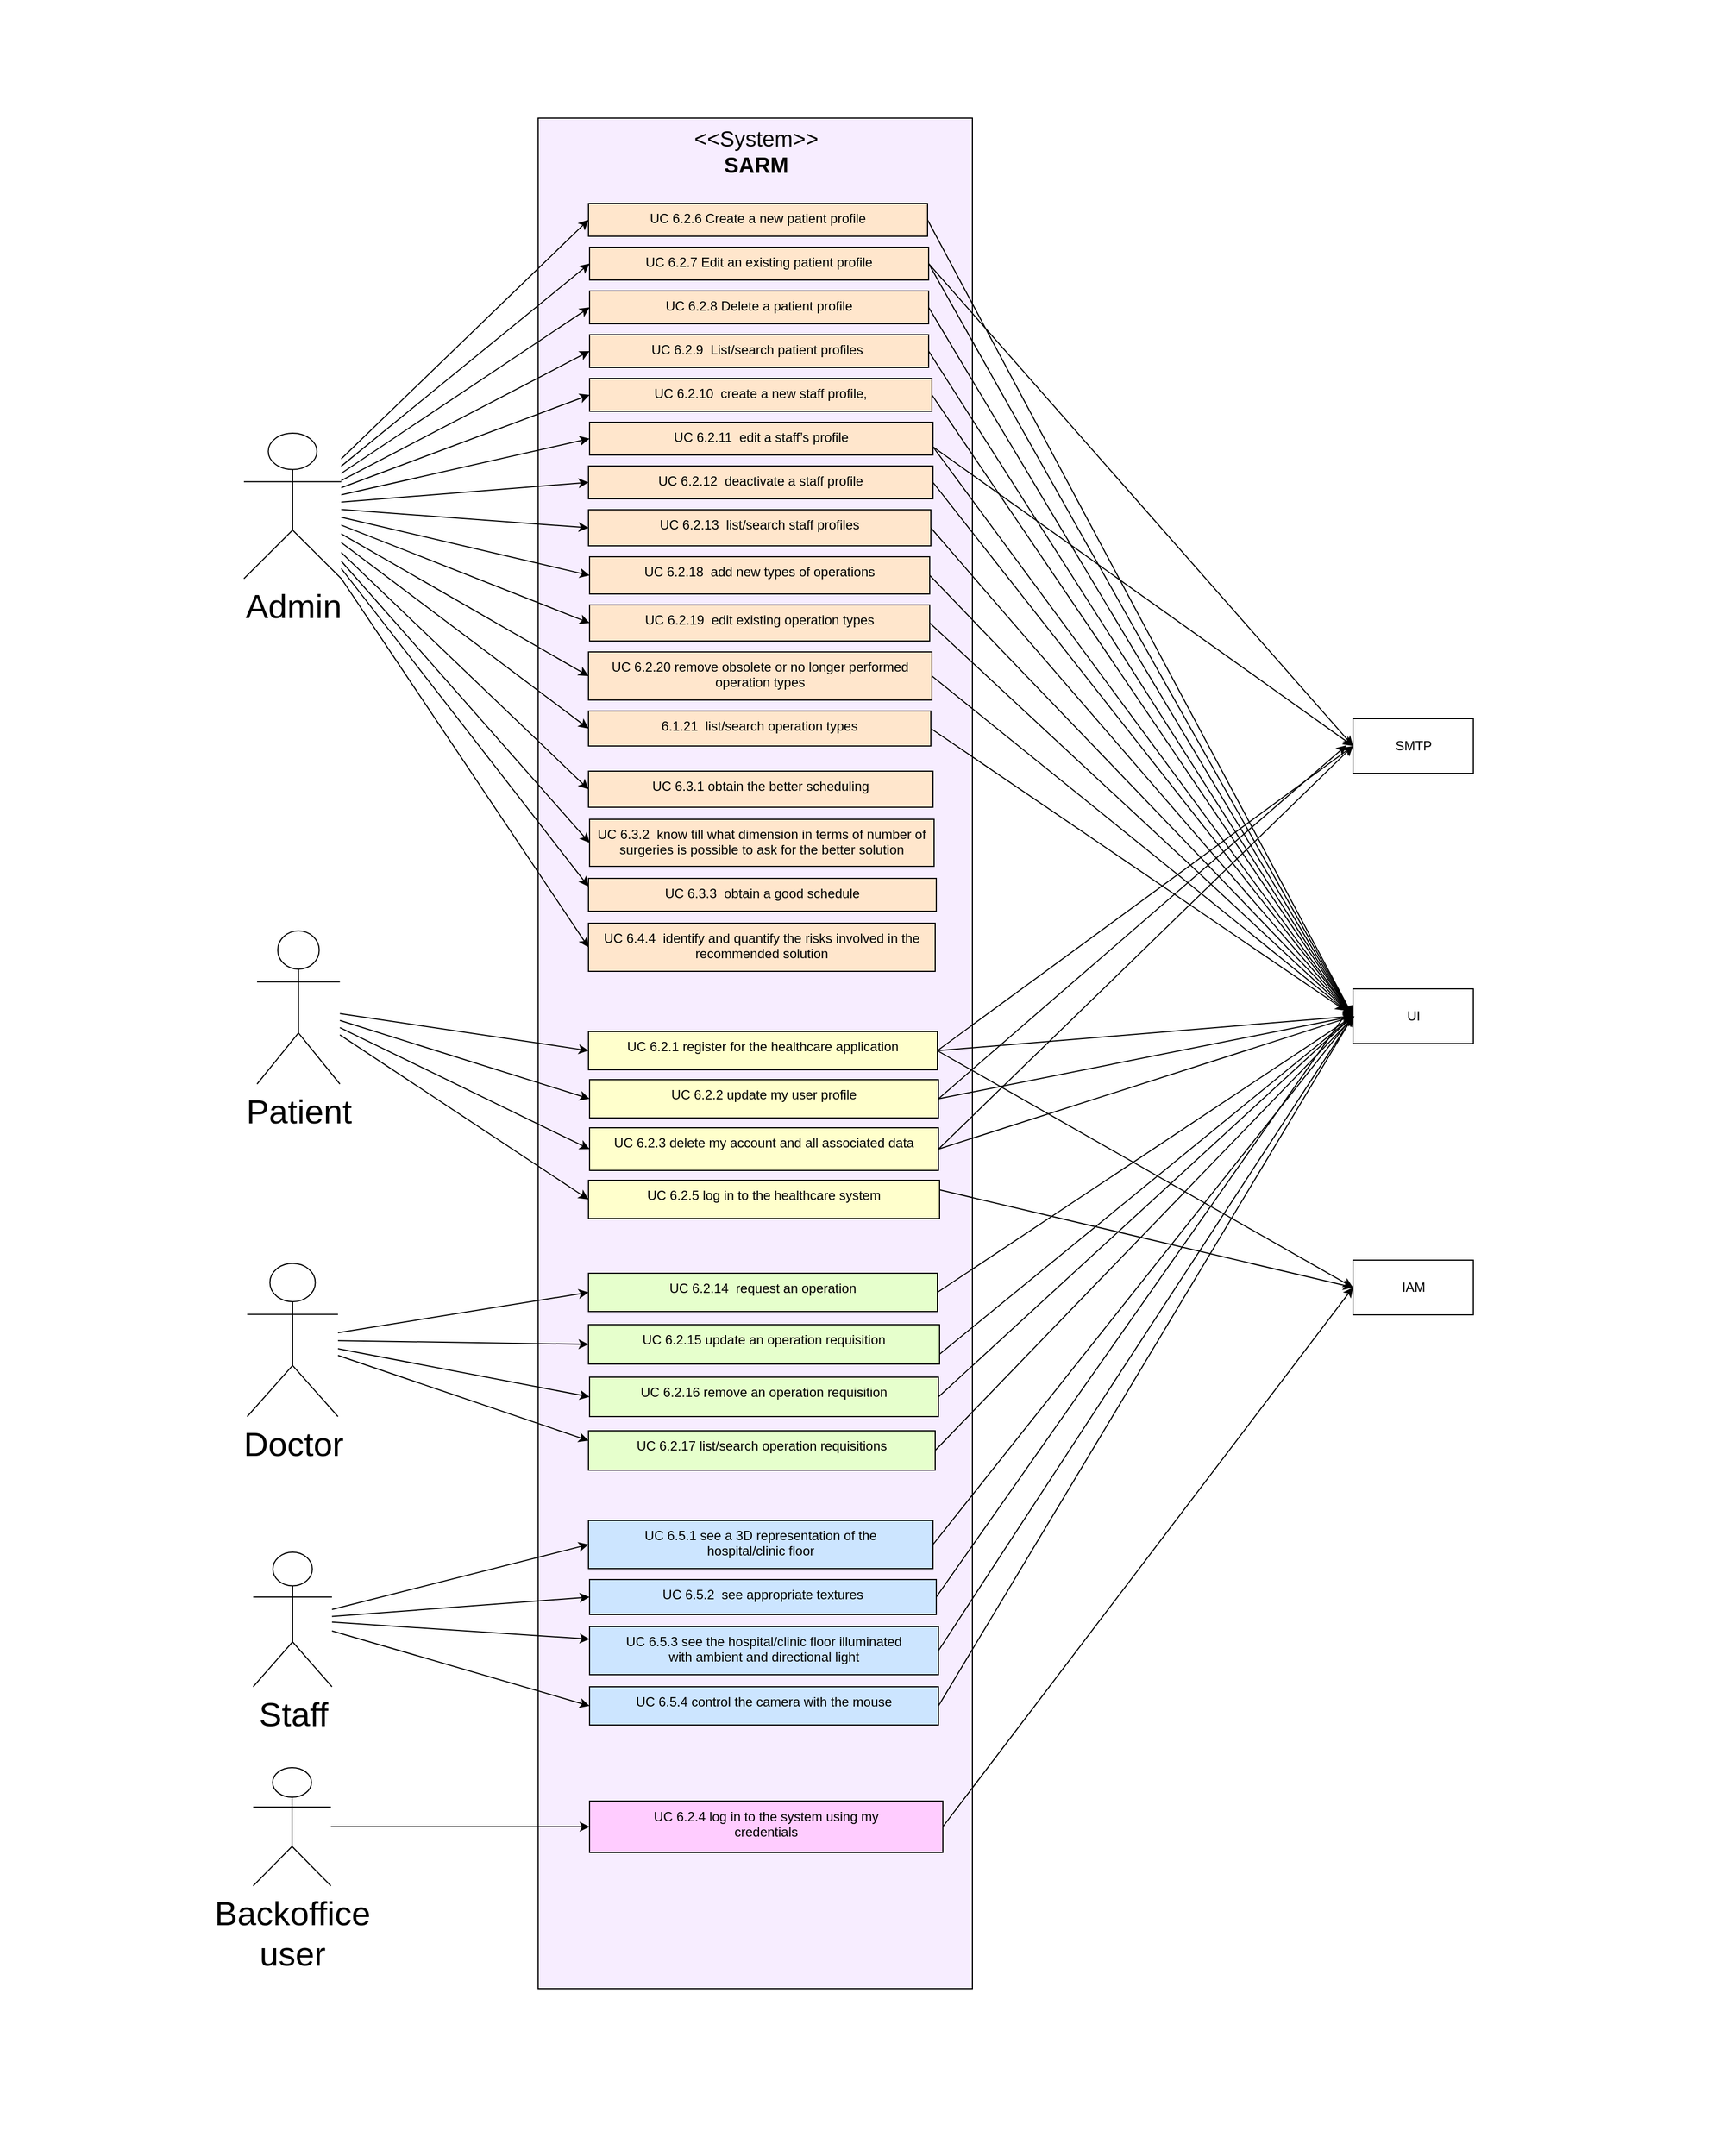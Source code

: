 <mxfile>
    <diagram id="1Ppz6q04f_pC2L-XRFzI" name="Page-1">
        <mxGraphModel dx="2739" dy="2407" grid="0" gridSize="10" guides="1" tooltips="1" connect="1" arrows="1" fold="1" page="1" pageScale="1" pageWidth="850" pageHeight="1100" background="#ffffff" math="0" shadow="0">
            <root>
                <mxCell id="0"/>
                <mxCell id="1" parent="0"/>
                <mxCell id="75" value="&lt;font style=&quot;font-size: 20px;&quot;&gt;&amp;lt;&amp;lt;System&amp;gt;&amp;gt;&lt;br&gt;&lt;b&gt;SARM&lt;/b&gt;&lt;/font&gt;" style="html=1;align=center;verticalAlign=top;dashed=0;fillColor=#F7EDFF;strokeColor=#000000;fontColor=#000000;labelBackgroundColor=none;" parent="1" vertex="1">
                    <mxGeometry x="244" y="-68" width="397" height="1710" as="geometry"/>
                </mxCell>
                <mxCell id="5" value="" style="edgeStyle=none;html=1;fontColor=#000000;strokeColor=#000000;entryX=0;entryY=0.5;entryDx=0;entryDy=0;" parent="1" source="3" target="4" edge="1">
                    <mxGeometry relative="1" as="geometry"/>
                </mxCell>
                <mxCell id="7" value="" style="edgeStyle=none;html=1;strokeColor=#000000;fontColor=#000000;entryX=0;entryY=0.5;entryDx=0;entryDy=0;" parent="1" source="3" target="6" edge="1">
                    <mxGeometry relative="1" as="geometry"/>
                </mxCell>
                <mxCell id="9" value="" style="edgeStyle=none;html=1;strokeColor=#000000;fontColor=#000000;entryX=0;entryY=0.5;entryDx=0;entryDy=0;" parent="1" source="3" target="8" edge="1">
                    <mxGeometry relative="1" as="geometry"/>
                </mxCell>
                <mxCell id="11" value="" style="edgeStyle=none;html=1;strokeColor=#000000;fontColor=#000000;entryX=0;entryY=0.5;entryDx=0;entryDy=0;" parent="1" source="3" target="10" edge="1">
                    <mxGeometry relative="1" as="geometry"/>
                </mxCell>
                <mxCell id="15" value="" style="edgeStyle=none;html=1;strokeColor=#000000;fontColor=#000000;entryX=0;entryY=0.5;entryDx=0;entryDy=0;" parent="1" source="3" target="14" edge="1">
                    <mxGeometry relative="1" as="geometry"/>
                </mxCell>
                <mxCell id="17" value="" style="edgeStyle=none;html=1;strokeColor=#000000;fontColor=#000000;entryX=0;entryY=0.5;entryDx=0;entryDy=0;" parent="1" source="3" target="16" edge="1">
                    <mxGeometry relative="1" as="geometry"/>
                </mxCell>
                <mxCell id="20" value="" style="edgeStyle=none;html=1;strokeColor=#000000;fontColor=#000000;entryX=0;entryY=0.5;entryDx=0;entryDy=0;" parent="1" source="3" target="19" edge="1">
                    <mxGeometry relative="1" as="geometry"/>
                </mxCell>
                <mxCell id="23" value="" style="edgeStyle=none;html=1;strokeColor=#000000;fontColor=#000000;entryX=0;entryY=0.5;entryDx=0;entryDy=0;" parent="1" source="3" target="22" edge="1">
                    <mxGeometry relative="1" as="geometry"/>
                </mxCell>
                <mxCell id="25" value="" style="edgeStyle=none;html=1;strokeColor=#000000;fontColor=#000000;entryX=0;entryY=0.5;entryDx=0;entryDy=0;" parent="1" source="3" target="24" edge="1">
                    <mxGeometry relative="1" as="geometry"/>
                </mxCell>
                <mxCell id="27" value="" style="edgeStyle=none;html=1;strokeColor=#000000;fontColor=#000000;entryX=0;entryY=0.5;entryDx=0;entryDy=0;" parent="1" source="3" target="26" edge="1">
                    <mxGeometry relative="1" as="geometry"/>
                </mxCell>
                <mxCell id="29" value="" style="edgeStyle=none;html=1;strokeColor=#000000;fontColor=#000000;entryX=0;entryY=0.5;entryDx=0;entryDy=0;" parent="1" source="3" target="28" edge="1">
                    <mxGeometry relative="1" as="geometry"/>
                </mxCell>
                <mxCell id="31" value="" style="edgeStyle=none;html=1;strokeColor=#000000;fontColor=#000000;entryX=0;entryY=0.5;entryDx=0;entryDy=0;" parent="1" source="3" target="30" edge="1">
                    <mxGeometry relative="1" as="geometry"/>
                </mxCell>
                <mxCell id="33" value="" style="edgeStyle=none;html=1;strokeColor=#000000;fontColor=#000000;entryX=0;entryY=0.5;entryDx=0;entryDy=0;" parent="1" source="3" target="32" edge="1">
                    <mxGeometry relative="1" as="geometry"/>
                </mxCell>
                <mxCell id="35" value="" style="edgeStyle=none;html=1;strokeColor=#000000;fontColor=#000000;entryX=0;entryY=0.5;entryDx=0;entryDy=0;" parent="1" source="3" target="34" edge="1">
                    <mxGeometry relative="1" as="geometry"/>
                </mxCell>
                <mxCell id="37" value="" style="edgeStyle=none;html=1;strokeColor=#000000;fontColor=#000000;entryX=0;entryY=0.25;entryDx=0;entryDy=0;" parent="1" source="3" target="36" edge="1">
                    <mxGeometry relative="1" as="geometry"/>
                </mxCell>
                <mxCell id="39" value="" style="edgeStyle=none;html=1;strokeColor=#000000;fontColor=#000000;entryX=0;entryY=0.5;entryDx=0;entryDy=0;" parent="1" source="3" target="38" edge="1">
                    <mxGeometry relative="1" as="geometry"/>
                </mxCell>
                <mxCell id="3" value="Admin" style="shape=umlActor;verticalLabelPosition=bottom;verticalAlign=top;html=1;strokeColor=#000000;fillColor=none;fontColor=#000000;fontSize=31;" parent="1" vertex="1">
                    <mxGeometry x="-25" y="220" width="89" height="133" as="geometry"/>
                </mxCell>
                <mxCell id="79" style="edgeStyle=none;html=1;entryX=0;entryY=0.5;entryDx=0;entryDy=0;strokeColor=#000000;fontSize=20;fontColor=#000000;endArrow=classic;endFill=1;exitX=1;exitY=0.5;exitDx=0;exitDy=0;" parent="1" source="4" target="76" edge="1">
                    <mxGeometry relative="1" as="geometry"/>
                </mxCell>
                <mxCell id="4" value="UC 6.2.6 Create a new patient profile" style="whiteSpace=wrap;html=1;verticalAlign=top;fillColor=#FFE6CC;strokeColor=#000000;fontColor=#000000;" parent="1" vertex="1">
                    <mxGeometry x="290" y="10" width="310" height="30" as="geometry"/>
                </mxCell>
                <mxCell id="80" style="edgeStyle=none;html=1;entryX=0;entryY=0.5;entryDx=0;entryDy=0;strokeColor=#000000;fontSize=20;fontColor=#000000;endArrow=classic;endFill=1;exitX=1;exitY=0.5;exitDx=0;exitDy=0;" parent="1" source="6" target="76" edge="1">
                    <mxGeometry relative="1" as="geometry"/>
                </mxCell>
                <mxCell id="84" style="edgeStyle=none;html=1;exitX=1;exitY=0.5;exitDx=0;exitDy=0;entryX=0;entryY=0.5;entryDx=0;entryDy=0;strokeColor=#000000;fontSize=20;fontColor=#000000;endArrow=classic;endFill=1;" parent="1" source="6" target="13" edge="1">
                    <mxGeometry relative="1" as="geometry"/>
                </mxCell>
                <mxCell id="6" value="UC 6.2.7 Edit an existing patient profile" style="whiteSpace=wrap;html=1;verticalAlign=top;fillColor=#FFE6CC;strokeColor=#000000;fontColor=#000000;" parent="1" vertex="1">
                    <mxGeometry x="291" y="50" width="310" height="30" as="geometry"/>
                </mxCell>
                <mxCell id="81" style="edgeStyle=none;html=1;entryX=0;entryY=0.5;entryDx=0;entryDy=0;strokeColor=#000000;fontSize=20;fontColor=#000000;endArrow=classic;endFill=1;exitX=1;exitY=0.5;exitDx=0;exitDy=0;" parent="1" source="8" target="76" edge="1">
                    <mxGeometry relative="1" as="geometry"/>
                </mxCell>
                <mxCell id="8" value="UC 6.2.8 Delete a patient profile" style="whiteSpace=wrap;html=1;verticalAlign=top;fillColor=#FFE6CC;strokeColor=#000000;fontColor=#000000;" parent="1" vertex="1">
                    <mxGeometry x="291" y="90" width="310" height="30" as="geometry"/>
                </mxCell>
                <mxCell id="82" style="edgeStyle=none;html=1;entryX=0;entryY=0.5;entryDx=0;entryDy=0;strokeColor=#000000;fontSize=20;fontColor=#000000;endArrow=classic;endFill=1;exitX=1;exitY=0.5;exitDx=0;exitDy=0;" parent="1" source="10" target="76" edge="1">
                    <mxGeometry relative="1" as="geometry"/>
                </mxCell>
                <mxCell id="10" value="UC 6.2.9&amp;nbsp; List/search patient profiles&amp;nbsp;" style="whiteSpace=wrap;html=1;verticalAlign=top;fillColor=#FFE6CC;strokeColor=#000000;fontColor=#000000;" parent="1" vertex="1">
                    <mxGeometry x="291" y="130" width="310" height="30" as="geometry"/>
                </mxCell>
                <mxCell id="12" value="IAM" style="html=1;strokeColor=#000000;fontColor=#000000;fillColor=none;" parent="1" vertex="1">
                    <mxGeometry x="989" y="976" width="110" height="50" as="geometry"/>
                </mxCell>
                <mxCell id="13" value="SMTP" style="html=1;strokeColor=#000000;fontColor=#000000;fillColor=none;" parent="1" vertex="1">
                    <mxGeometry x="989" y="481" width="110" height="50" as="geometry"/>
                </mxCell>
                <mxCell id="83" style="edgeStyle=none;html=1;entryX=0;entryY=0.5;entryDx=0;entryDy=0;strokeColor=#000000;fontSize=20;fontColor=#000000;endArrow=classic;endFill=1;exitX=1;exitY=0.5;exitDx=0;exitDy=0;" parent="1" source="14" target="76" edge="1">
                    <mxGeometry relative="1" as="geometry"/>
                </mxCell>
                <mxCell id="14" value="UC 6.2.10&amp;nbsp; create a new staff profile," style="whiteSpace=wrap;html=1;verticalAlign=top;fillColor=#FFE6CC;strokeColor=#000000;fontColor=#000000;" parent="1" vertex="1">
                    <mxGeometry x="291" y="170" width="313" height="30" as="geometry"/>
                </mxCell>
                <mxCell id="85" style="edgeStyle=none;html=1;exitX=1;exitY=0.75;exitDx=0;exitDy=0;entryX=0;entryY=0.5;entryDx=0;entryDy=0;strokeColor=#000000;fontSize=20;fontColor=#000000;endArrow=classic;endFill=1;" parent="1" source="16" target="13" edge="1">
                    <mxGeometry relative="1" as="geometry"/>
                </mxCell>
                <mxCell id="86" style="edgeStyle=none;html=1;entryX=0;entryY=0.5;entryDx=0;entryDy=0;strokeColor=#000000;fontSize=20;fontColor=#000000;endArrow=classic;endFill=1;exitX=1;exitY=0.75;exitDx=0;exitDy=0;" parent="1" source="16" target="76" edge="1">
                    <mxGeometry relative="1" as="geometry"/>
                </mxCell>
                <mxCell id="16" value="UC 6.2.11&amp;nbsp; edit a staff’s profile" style="whiteSpace=wrap;html=1;verticalAlign=top;fillColor=#FFE6CC;strokeColor=#000000;fontColor=#000000;" parent="1" vertex="1">
                    <mxGeometry x="291" y="210" width="314" height="30" as="geometry"/>
                </mxCell>
                <mxCell id="87" style="edgeStyle=none;html=1;entryX=0;entryY=0.5;entryDx=0;entryDy=0;strokeColor=#000000;fontSize=20;fontColor=#000000;endArrow=classic;endFill=1;exitX=1;exitY=0.5;exitDx=0;exitDy=0;" parent="1" source="19" target="76" edge="1">
                    <mxGeometry relative="1" as="geometry"/>
                </mxCell>
                <mxCell id="19" value="UC 6.2.12&amp;nbsp; deactivate a staff profile" style="whiteSpace=wrap;html=1;verticalAlign=top;fillColor=#FFE6CC;strokeColor=#000000;fontColor=#000000;" parent="1" vertex="1">
                    <mxGeometry x="290" y="250" width="315" height="30" as="geometry"/>
                </mxCell>
                <mxCell id="88" style="edgeStyle=none;html=1;entryX=0;entryY=0.5;entryDx=0;entryDy=0;strokeColor=#000000;fontSize=20;fontColor=#000000;endArrow=classic;endFill=1;exitX=1;exitY=0.5;exitDx=0;exitDy=0;" parent="1" source="22" target="76" edge="1">
                    <mxGeometry relative="1" as="geometry"/>
                </mxCell>
                <mxCell id="22" value="UC 6.2.13&amp;nbsp; list/search staff profiles" style="whiteSpace=wrap;html=1;verticalAlign=top;fillColor=#FFE6CC;strokeColor=#000000;fontColor=#000000;" parent="1" vertex="1">
                    <mxGeometry x="290" y="290" width="313" height="33" as="geometry"/>
                </mxCell>
                <mxCell id="89" style="edgeStyle=none;html=1;entryX=0;entryY=0.5;entryDx=0;entryDy=0;strokeColor=#000000;fontSize=20;fontColor=#000000;endArrow=classic;endFill=1;exitX=1;exitY=0.5;exitDx=0;exitDy=0;" parent="1" source="24" target="76" edge="1">
                    <mxGeometry relative="1" as="geometry"/>
                </mxCell>
                <mxCell id="24" value="UC 6.2.18&amp;nbsp; add new types of operations" style="whiteSpace=wrap;html=1;verticalAlign=top;fillColor=#FFE6CC;strokeColor=#000000;fontColor=#000000;" parent="1" vertex="1">
                    <mxGeometry x="291" y="333" width="311" height="34" as="geometry"/>
                </mxCell>
                <mxCell id="90" style="edgeStyle=none;html=1;entryX=0;entryY=0.5;entryDx=0;entryDy=0;strokeColor=#000000;fontSize=20;fontColor=#000000;endArrow=classic;endFill=1;exitX=1;exitY=0.5;exitDx=0;exitDy=0;" parent="1" source="26" target="76" edge="1">
                    <mxGeometry relative="1" as="geometry"/>
                </mxCell>
                <mxCell id="26" value="UC 6.2.19&amp;nbsp; edit existing operation types" style="whiteSpace=wrap;html=1;verticalAlign=top;fillColor=#FFE6CC;strokeColor=#000000;fontColor=#000000;" parent="1" vertex="1">
                    <mxGeometry x="291" y="377" width="311" height="33" as="geometry"/>
                </mxCell>
                <mxCell id="91" style="edgeStyle=none;html=1;entryX=0;entryY=0.5;entryDx=0;entryDy=0;strokeColor=#000000;fontSize=20;fontColor=#000000;endArrow=classic;endFill=1;exitX=1;exitY=0.5;exitDx=0;exitDy=0;" parent="1" source="28" target="76" edge="1">
                    <mxGeometry relative="1" as="geometry"/>
                </mxCell>
                <mxCell id="28" value="UC 6.2.20&amp;nbsp;remove obsolete or no longer performed operation types" style="whiteSpace=wrap;html=1;verticalAlign=top;fillColor=#FFE6CC;strokeColor=#000000;fontColor=#000000;" parent="1" vertex="1">
                    <mxGeometry x="290" y="420" width="314" height="44" as="geometry"/>
                </mxCell>
                <mxCell id="92" style="edgeStyle=none;html=1;strokeColor=#000000;fontSize=20;fontColor=#000000;endArrow=classic;endFill=1;exitX=1;exitY=0.5;exitDx=0;exitDy=0;" parent="1" source="30" edge="1">
                    <mxGeometry relative="1" as="geometry">
                        <mxPoint x="982.0" y="747.833" as="targetPoint"/>
                    </mxGeometry>
                </mxCell>
                <mxCell id="30" value="6.1.21&amp;nbsp; list/search operation types" style="whiteSpace=wrap;html=1;verticalAlign=top;fillColor=#FFE6CC;strokeColor=#000000;fontColor=#000000;" parent="1" vertex="1">
                    <mxGeometry x="290" y="474" width="313" height="32" as="geometry"/>
                </mxCell>
                <mxCell id="32" value="UC 6.3.1&amp;nbsp;obtain the better scheduling " style="whiteSpace=wrap;html=1;verticalAlign=top;fillColor=#FFE6CC;strokeColor=#000000;fontColor=#000000;" parent="1" vertex="1">
                    <mxGeometry x="290" y="529" width="315" height="33" as="geometry"/>
                </mxCell>
                <mxCell id="34" value="UC 6.3.2&amp;nbsp; know till what dimension in terms of number of surgeries is possible to ask for the better solution" style="whiteSpace=wrap;html=1;verticalAlign=top;fillColor=#FFE6CC;strokeColor=#000000;fontColor=#000000;" parent="1" vertex="1">
                    <mxGeometry x="291" y="573" width="315" height="43" as="geometry"/>
                </mxCell>
                <mxCell id="36" value="UC 6.3.3&amp;nbsp; obtain a good schedule" style="whiteSpace=wrap;html=1;verticalAlign=top;fillColor=#FFE6CC;strokeColor=#000000;fontColor=#000000;" parent="1" vertex="1">
                    <mxGeometry x="290" y="627" width="318" height="30" as="geometry"/>
                </mxCell>
                <mxCell id="38" value="UC 6.4.4&amp;nbsp; identify and quantify the risks involved in the &lt;br/&gt;recommended solution" style="whiteSpace=wrap;html=1;verticalAlign=top;fillColor=#FFE6CC;strokeColor=#000000;fontColor=#000000;" parent="1" vertex="1">
                    <mxGeometry x="290" y="668" width="317" height="44" as="geometry"/>
                </mxCell>
                <mxCell id="42" value="" style="edgeStyle=none;html=1;entryX=0;entryY=0.5;entryDx=0;entryDy=0;endArrow=classic;endFill=1;strokeColor=#000000;" parent="1" source="40" target="41" edge="1">
                    <mxGeometry relative="1" as="geometry"/>
                </mxCell>
                <mxCell id="45" value="" style="edgeStyle=none;html=1;strokeColor=#000000;endArrow=classic;endFill=1;entryX=0;entryY=0.5;entryDx=0;entryDy=0;" parent="1" source="40" target="44" edge="1">
                    <mxGeometry relative="1" as="geometry"/>
                </mxCell>
                <mxCell id="47" value="" style="edgeStyle=none;html=1;strokeColor=#000000;endArrow=classic;endFill=1;entryX=0;entryY=0.5;entryDx=0;entryDy=0;" parent="1" source="40" target="46" edge="1">
                    <mxGeometry relative="1" as="geometry"/>
                </mxCell>
                <mxCell id="49" value="" style="edgeStyle=none;html=1;strokeColor=#000000;endArrow=classic;endFill=1;entryX=0;entryY=0.5;entryDx=0;entryDy=0;" parent="1" source="40" target="48" edge="1">
                    <mxGeometry relative="1" as="geometry"/>
                </mxCell>
                <mxCell id="40" value="Patient" style="shape=umlActor;verticalLabelPosition=bottom;verticalAlign=top;html=1;strokeColor=#000000;fillColor=none;fontColor=#000000;fontSize=31;" parent="1" vertex="1">
                    <mxGeometry x="-13" y="675" width="75.75" height="140" as="geometry"/>
                </mxCell>
                <mxCell id="93" style="edgeStyle=none;html=1;entryX=0;entryY=0.5;entryDx=0;entryDy=0;strokeColor=#000000;fontSize=20;fontColor=#000000;endArrow=classic;endFill=1;exitX=1;exitY=0.5;exitDx=0;exitDy=0;" parent="1" source="41" target="12" edge="1">
                    <mxGeometry relative="1" as="geometry"/>
                </mxCell>
                <mxCell id="94" style="edgeStyle=none;html=1;entryX=0;entryY=0.5;entryDx=0;entryDy=0;strokeColor=#000000;fontSize=20;fontColor=#000000;endArrow=classic;endFill=1;exitX=1;exitY=0.5;exitDx=0;exitDy=0;" parent="1" source="41" target="76" edge="1">
                    <mxGeometry relative="1" as="geometry"/>
                </mxCell>
                <mxCell id="96" style="edgeStyle=none;html=1;exitX=1;exitY=0.5;exitDx=0;exitDy=0;entryX=0;entryY=0.5;entryDx=0;entryDy=0;strokeColor=#000000;fontSize=20;fontColor=#000000;endArrow=classic;endFill=1;" parent="1" source="41" target="13" edge="1">
                    <mxGeometry relative="1" as="geometry"/>
                </mxCell>
                <mxCell id="41" value="UC 6.2.1&amp;nbsp;register for the healthcare application" style="whiteSpace=wrap;html=1;verticalAlign=top;fillColor=#FFFFCC;strokeColor=#000000;fontColor=#000000;" parent="1" vertex="1">
                    <mxGeometry x="290" y="767" width="319" height="35" as="geometry"/>
                </mxCell>
                <mxCell id="95" style="edgeStyle=none;html=1;entryX=0;entryY=0.5;entryDx=0;entryDy=0;strokeColor=#000000;fontSize=20;fontColor=#000000;endArrow=classic;endFill=1;exitX=1;exitY=0.5;exitDx=0;exitDy=0;" parent="1" source="44" target="76" edge="1">
                    <mxGeometry relative="1" as="geometry"/>
                </mxCell>
                <mxCell id="108" style="edgeStyle=none;html=1;exitX=1;exitY=0.5;exitDx=0;exitDy=0;strokeColor=#030303;" edge="1" parent="1" source="44">
                    <mxGeometry relative="1" as="geometry">
                        <mxPoint x="982.906" y="505.419" as="targetPoint"/>
                    </mxGeometry>
                </mxCell>
                <mxCell id="44" value="UC 6.2.2&amp;nbsp;update my user profile" style="whiteSpace=wrap;html=1;verticalAlign=top;fillColor=#FFFFCC;strokeColor=#000000;fontColor=#000000;" parent="1" vertex="1">
                    <mxGeometry x="291" y="811" width="319" height="35" as="geometry"/>
                </mxCell>
                <mxCell id="97" style="edgeStyle=none;html=1;entryX=0;entryY=0.5;entryDx=0;entryDy=0;strokeColor=#000000;fontSize=20;fontColor=#000000;endArrow=classic;endFill=1;exitX=1;exitY=0.5;exitDx=0;exitDy=0;" parent="1" source="46" target="76" edge="1">
                    <mxGeometry relative="1" as="geometry"/>
                </mxCell>
                <mxCell id="109" style="edgeStyle=none;html=1;entryX=0;entryY=0.5;entryDx=0;entryDy=0;strokeColor=#030303;exitX=1;exitY=0.5;exitDx=0;exitDy=0;" edge="1" parent="1" source="46" target="13">
                    <mxGeometry relative="1" as="geometry"/>
                </mxCell>
                <mxCell id="46" value="UC 6.2.3&amp;nbsp;delete my account and all associated data" style="whiteSpace=wrap;html=1;verticalAlign=top;fillColor=#FFFFCC;strokeColor=#000000;fontColor=#000000;" parent="1" vertex="1">
                    <mxGeometry x="291" y="855" width="319" height="39" as="geometry"/>
                </mxCell>
                <mxCell id="98" style="edgeStyle=none;html=1;entryX=0;entryY=0.5;entryDx=0;entryDy=0;strokeColor=#000000;fontSize=20;fontColor=#000000;endArrow=classic;endFill=1;exitX=1;exitY=0.25;exitDx=0;exitDy=0;" parent="1" source="48" target="12" edge="1">
                    <mxGeometry relative="1" as="geometry"/>
                </mxCell>
                <mxCell id="48" value="UC 6.2.5&amp;nbsp;log in to the healthcare system" style="whiteSpace=wrap;html=1;verticalAlign=top;fillColor=#FFFFCC;strokeColor=#000000;fontColor=#000000;" parent="1" vertex="1">
                    <mxGeometry x="290" y="903" width="321" height="35" as="geometry"/>
                </mxCell>
                <mxCell id="53" value="" style="edgeStyle=none;html=1;strokeColor=#000000;endArrow=classic;endFill=1;entryX=0;entryY=0.5;entryDx=0;entryDy=0;" parent="1" source="51" target="52" edge="1">
                    <mxGeometry relative="1" as="geometry"/>
                </mxCell>
                <mxCell id="55" value="" style="edgeStyle=none;html=1;strokeColor=#000000;endArrow=classic;endFill=1;entryX=0;entryY=0.5;entryDx=0;entryDy=0;" parent="1" source="51" target="54" edge="1">
                    <mxGeometry relative="1" as="geometry"/>
                </mxCell>
                <mxCell id="59" value="" style="edgeStyle=none;html=1;strokeColor=#000000;endArrow=classic;endFill=1;entryX=0;entryY=0.5;entryDx=0;entryDy=0;" parent="1" source="51" target="58" edge="1">
                    <mxGeometry relative="1" as="geometry"/>
                </mxCell>
                <mxCell id="61" value="" style="edgeStyle=none;html=1;strokeColor=#000000;endArrow=classic;endFill=1;entryX=0;entryY=0.25;entryDx=0;entryDy=0;" parent="1" source="51" target="60" edge="1">
                    <mxGeometry relative="1" as="geometry"/>
                </mxCell>
                <mxCell id="51" value="&lt;font style=&quot;font-size: 31px;&quot;&gt;Doctor&lt;/font&gt;" style="shape=umlActor;verticalLabelPosition=bottom;verticalAlign=top;html=1;strokeColor=#000000;fillColor=none;fontColor=#000000;" parent="1" vertex="1">
                    <mxGeometry x="-22" y="979" width="83" height="140" as="geometry"/>
                </mxCell>
                <mxCell id="99" style="edgeStyle=none;html=1;entryX=0;entryY=0.5;entryDx=0;entryDy=0;strokeColor=#000000;fontSize=20;fontColor=#000000;endArrow=classic;endFill=1;exitX=1;exitY=0.5;exitDx=0;exitDy=0;" parent="1" source="52" target="76" edge="1">
                    <mxGeometry relative="1" as="geometry"/>
                </mxCell>
                <mxCell id="52" value="UC 6.2.14&amp;nbsp; request an operation" style="whiteSpace=wrap;html=1;verticalAlign=top;fillColor=#E6FFCC;strokeColor=#000000;fontColor=#000000;" parent="1" vertex="1">
                    <mxGeometry x="290" y="988" width="319" height="35" as="geometry"/>
                </mxCell>
                <mxCell id="100" style="edgeStyle=none;html=1;entryX=0;entryY=0.5;entryDx=0;entryDy=0;strokeColor=#000000;fontSize=20;fontColor=#000000;endArrow=classic;endFill=1;exitX=1;exitY=0.75;exitDx=0;exitDy=0;" parent="1" source="54" target="76" edge="1">
                    <mxGeometry relative="1" as="geometry"/>
                </mxCell>
                <mxCell id="54" value="UC 6.2.15&amp;nbsp;update an operation requisition" style="whiteSpace=wrap;html=1;verticalAlign=top;fillColor=#E6FFCC;strokeColor=#000000;fontColor=#000000;" parent="1" vertex="1">
                    <mxGeometry x="290" y="1035" width="321" height="36" as="geometry"/>
                </mxCell>
                <mxCell id="101" style="edgeStyle=none;html=1;entryX=0;entryY=0.5;entryDx=0;entryDy=0;strokeColor=#000000;fontSize=20;fontColor=#000000;endArrow=classic;endFill=1;exitX=1;exitY=0.5;exitDx=0;exitDy=0;" parent="1" source="58" target="76" edge="1">
                    <mxGeometry relative="1" as="geometry"/>
                </mxCell>
                <mxCell id="58" value="UC 6.2.16&amp;nbsp;remove an operation requisition" style="whiteSpace=wrap;html=1;verticalAlign=top;fillColor=#E6FFCC;strokeColor=#000000;fontColor=#000000;" parent="1" vertex="1">
                    <mxGeometry x="291" y="1083" width="319" height="36" as="geometry"/>
                </mxCell>
                <mxCell id="102" style="edgeStyle=none;html=1;strokeColor=#000000;fontSize=20;fontColor=#000000;endArrow=classic;endFill=1;exitX=1;exitY=0.5;exitDx=0;exitDy=0;" parent="1" source="60" edge="1">
                    <mxGeometry relative="1" as="geometry">
                        <mxPoint x="990.333" y="752.833" as="targetPoint"/>
                    </mxGeometry>
                </mxCell>
                <mxCell id="60" value="UC 6.2.17&amp;nbsp;list/search operation requisitions" style="whiteSpace=wrap;html=1;verticalAlign=top;fillColor=#E6FFCC;strokeColor=#000000;fontColor=#000000;" parent="1" vertex="1">
                    <mxGeometry x="290" y="1132" width="317" height="36" as="geometry"/>
                </mxCell>
                <mxCell id="64" value="" style="edgeStyle=none;html=1;strokeColor=#000000;endArrow=classic;endFill=1;entryX=0;entryY=0.5;entryDx=0;entryDy=0;" parent="1" source="62" target="63" edge="1">
                    <mxGeometry relative="1" as="geometry"/>
                </mxCell>
                <mxCell id="66" value="" style="edgeStyle=none;html=1;strokeColor=#000000;endArrow=classic;endFill=1;entryX=0;entryY=0.5;entryDx=0;entryDy=0;" parent="1" source="62" target="65" edge="1">
                    <mxGeometry relative="1" as="geometry">
                        <mxPoint x="293" y="1292" as="targetPoint"/>
                    </mxGeometry>
                </mxCell>
                <mxCell id="68" value="" style="edgeStyle=none;html=1;strokeColor=#000000;endArrow=classic;endFill=1;" parent="1" source="62" target="67" edge="1">
                    <mxGeometry relative="1" as="geometry"/>
                </mxCell>
                <mxCell id="70" value="" style="edgeStyle=none;html=1;strokeColor=#000000;endArrow=classic;endFill=1;entryX=0;entryY=0.5;entryDx=0;entryDy=0;" parent="1" source="62" target="69" edge="1">
                    <mxGeometry relative="1" as="geometry"/>
                </mxCell>
                <mxCell id="62" value="Staff" style="shape=umlActor;verticalLabelPosition=bottom;verticalAlign=top;html=1;strokeColor=#000000;fillColor=none;fontColor=#000000;fontSize=31;" parent="1" vertex="1">
                    <mxGeometry x="-16.5" y="1243" width="72" height="123" as="geometry"/>
                </mxCell>
                <mxCell id="103" style="edgeStyle=none;html=1;exitX=1;exitY=0.5;exitDx=0;exitDy=0;entryX=0;entryY=0.5;entryDx=0;entryDy=0;strokeColor=#000000;fontSize=20;fontColor=#000000;endArrow=classic;endFill=1;" parent="1" source="63" target="76" edge="1">
                    <mxGeometry relative="1" as="geometry"/>
                </mxCell>
                <mxCell id="63" value="UC 6.5.1&amp;nbsp;see a 3D representation of the &lt;br/&gt;hospital/clinic floor" style="whiteSpace=wrap;html=1;verticalAlign=top;fillColor=#CCE5FF;strokeColor=#000000;fontColor=#000000;" parent="1" vertex="1">
                    <mxGeometry x="290" y="1214" width="315" height="44" as="geometry"/>
                </mxCell>
                <mxCell id="104" style="edgeStyle=none;html=1;strokeColor=#000000;fontSize=20;fontColor=#000000;endArrow=classic;endFill=1;exitX=1;exitY=0.5;exitDx=0;exitDy=0;" parent="1" source="65" edge="1">
                    <mxGeometry relative="1" as="geometry">
                        <mxPoint x="987.0" y="744.5" as="targetPoint"/>
                    </mxGeometry>
                </mxCell>
                <mxCell id="65" value="UC 6.5.2&amp;nbsp;&amp;nbsp;see appropriate textures" style="whiteSpace=wrap;html=1;verticalAlign=top;fillColor=#CCE5FF;strokeColor=#000000;fontColor=#000000;" parent="1" vertex="1">
                    <mxGeometry x="291" y="1268" width="317" height="32" as="geometry"/>
                </mxCell>
                <mxCell id="106" style="edgeStyle=none;html=1;exitX=1;exitY=0.5;exitDx=0;exitDy=0;entryX=0;entryY=0.5;entryDx=0;entryDy=0;strokeColor=#000000;fontSize=20;fontColor=#000000;endArrow=classic;endFill=1;" parent="1" source="67" target="76" edge="1">
                    <mxGeometry relative="1" as="geometry"/>
                </mxCell>
                <mxCell id="67" value="UC 6.5.3&amp;nbsp;see the hospital/clinic floor illuminated &lt;br/&gt;with ambient and directional light" style="whiteSpace=wrap;html=1;verticalAlign=top;fillColor=#CCE5FF;strokeColor=#000000;fontColor=#000000;" parent="1" vertex="1">
                    <mxGeometry x="291" y="1311" width="319" height="44" as="geometry"/>
                </mxCell>
                <mxCell id="107" style="edgeStyle=none;html=1;exitX=1;exitY=0.5;exitDx=0;exitDy=0;entryX=0;entryY=0.5;entryDx=0;entryDy=0;strokeColor=#000000;fontSize=20;fontColor=#000000;endArrow=classic;endFill=1;" parent="1" source="69" target="76" edge="1">
                    <mxGeometry relative="1" as="geometry"/>
                </mxCell>
                <mxCell id="69" value="UC 6.5.4&amp;nbsp;control the camera with the mouse" style="whiteSpace=wrap;html=1;verticalAlign=top;fillColor=#CCE5FF;strokeColor=#000000;fontColor=#000000;" parent="1" vertex="1">
                    <mxGeometry x="291" y="1366" width="319" height="35" as="geometry"/>
                </mxCell>
                <mxCell id="73" value="" style="edgeStyle=none;html=1;strokeColor=#000000;endArrow=classic;endFill=1;" parent="1" source="71" target="72" edge="1">
                    <mxGeometry relative="1" as="geometry"/>
                </mxCell>
                <mxCell id="71" value="&lt;font style=&quot;font-size: 31px;&quot;&gt;Backoffice&lt;br&gt;user&lt;/font&gt;" style="shape=umlActor;verticalLabelPosition=bottom;verticalAlign=top;html=1;strokeColor=#000000;fillColor=none;fontColor=#000000;" parent="1" vertex="1">
                    <mxGeometry x="-16.5" y="1440" width="71" height="108" as="geometry"/>
                </mxCell>
                <mxCell id="105" style="edgeStyle=none;html=1;entryX=0;entryY=0.5;entryDx=0;entryDy=0;strokeColor=#000000;fontSize=20;fontColor=#000000;endArrow=classic;endFill=1;exitX=1;exitY=0.5;exitDx=0;exitDy=0;" parent="1" source="72" target="12" edge="1">
                    <mxGeometry relative="1" as="geometry"/>
                </mxCell>
                <mxCell id="72" value="UC 6.2.4&amp;nbsp;log in to the system using my &lt;br/&gt;credentials" style="whiteSpace=wrap;html=1;verticalAlign=top;fillColor=#FFCCFF;strokeColor=#000000;fontColor=#000000;" parent="1" vertex="1">
                    <mxGeometry x="291" y="1470.5" width="323" height="47" as="geometry"/>
                </mxCell>
                <mxCell id="76" value="UI" style="html=1;strokeColor=#000000;fontColor=#000000;fillColor=none;" parent="1" vertex="1">
                    <mxGeometry x="989" y="728" width="110" height="50" as="geometry"/>
                </mxCell>
                <mxCell id="110" value="" style="whiteSpace=wrap;html=1;labelBackgroundColor=none;labelBorderColor=default;strokeColor=none;fontColor=#000000;fillColor=none;" vertex="1" parent="1">
                    <mxGeometry x="-248" y="-176" width="1577" height="1970" as="geometry"/>
                </mxCell>
            </root>
        </mxGraphModel>
    </diagram>
</mxfile>